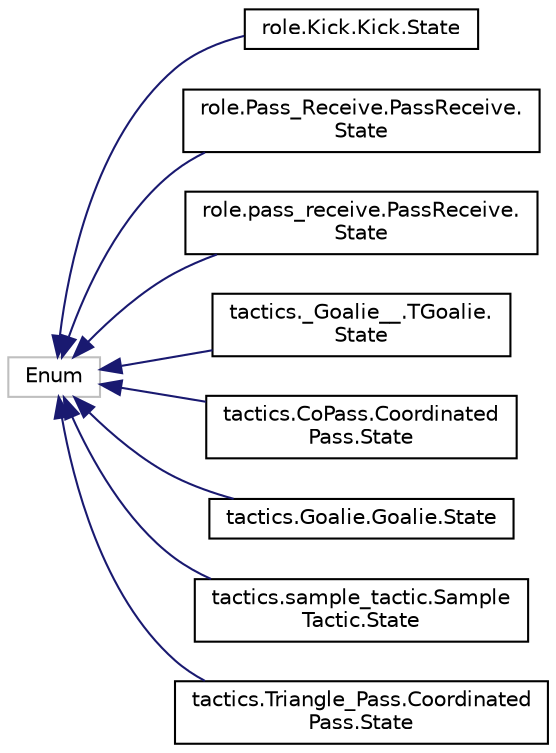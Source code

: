 digraph "Graphical Class Hierarchy"
{
 // INTERACTIVE_SVG=YES
  edge [fontname="Helvetica",fontsize="10",labelfontname="Helvetica",labelfontsize="10"];
  node [fontname="Helvetica",fontsize="10",shape=record];
  rankdir="LR";
  Node1 [label="Enum",height=0.2,width=0.4,color="grey75", fillcolor="white", style="filled"];
  Node1 -> Node2 [dir="back",color="midnightblue",fontsize="10",style="solid",fontname="Helvetica"];
  Node2 [label="role.Kick.Kick.State",height=0.2,width=0.4,color="black", fillcolor="white", style="filled",URL="$d1/d3c/classrole_1_1_kick_1_1_kick_1_1_state.html"];
  Node1 -> Node3 [dir="back",color="midnightblue",fontsize="10",style="solid",fontname="Helvetica"];
  Node3 [label="role.Pass_Receive.PassReceive.\lState",height=0.2,width=0.4,color="black", fillcolor="white", style="filled",URL="$df/d99/classrole_1_1_pass___receive_1_1_pass_receive_1_1_state.html"];
  Node1 -> Node4 [dir="back",color="midnightblue",fontsize="10",style="solid",fontname="Helvetica"];
  Node4 [label="role.pass_receive.PassReceive.\lState",height=0.2,width=0.4,color="black", fillcolor="white", style="filled",URL="$de/dc4/classrole_1_1pass__receive_1_1_pass_receive_1_1_state.html"];
  Node1 -> Node5 [dir="back",color="midnightblue",fontsize="10",style="solid",fontname="Helvetica"];
  Node5 [label="tactics._Goalie__.TGoalie.\lState",height=0.2,width=0.4,color="black", fillcolor="white", style="filled",URL="$db/d1e/classtactics_1_1___goalie_____1_1_t_goalie_1_1_state.html"];
  Node1 -> Node6 [dir="back",color="midnightblue",fontsize="10",style="solid",fontname="Helvetica"];
  Node6 [label="tactics.CoPass.Coordinated\lPass.State",height=0.2,width=0.4,color="black", fillcolor="white", style="filled",URL="$d7/d29/classtactics_1_1_co_pass_1_1_coordinated_pass_1_1_state.html"];
  Node1 -> Node7 [dir="back",color="midnightblue",fontsize="10",style="solid",fontname="Helvetica"];
  Node7 [label="tactics.Goalie.Goalie.State",height=0.2,width=0.4,color="black", fillcolor="white", style="filled",URL="$db/d15/classtactics_1_1_goalie_1_1_goalie_1_1_state.html"];
  Node1 -> Node8 [dir="back",color="midnightblue",fontsize="10",style="solid",fontname="Helvetica"];
  Node8 [label="tactics.sample_tactic.Sample\lTactic.State",height=0.2,width=0.4,color="black", fillcolor="white", style="filled",URL="$de/d14/classtactics_1_1sample__tactic_1_1_sample_tactic_1_1_state.html"];
  Node1 -> Node9 [dir="back",color="midnightblue",fontsize="10",style="solid",fontname="Helvetica"];
  Node9 [label="tactics.Triangle_Pass.Coordinated\lPass.State",height=0.2,width=0.4,color="black", fillcolor="white", style="filled",URL="$d0/dac/classtactics_1_1_triangle___pass_1_1_coordinated_pass_1_1_state.html"];
}
